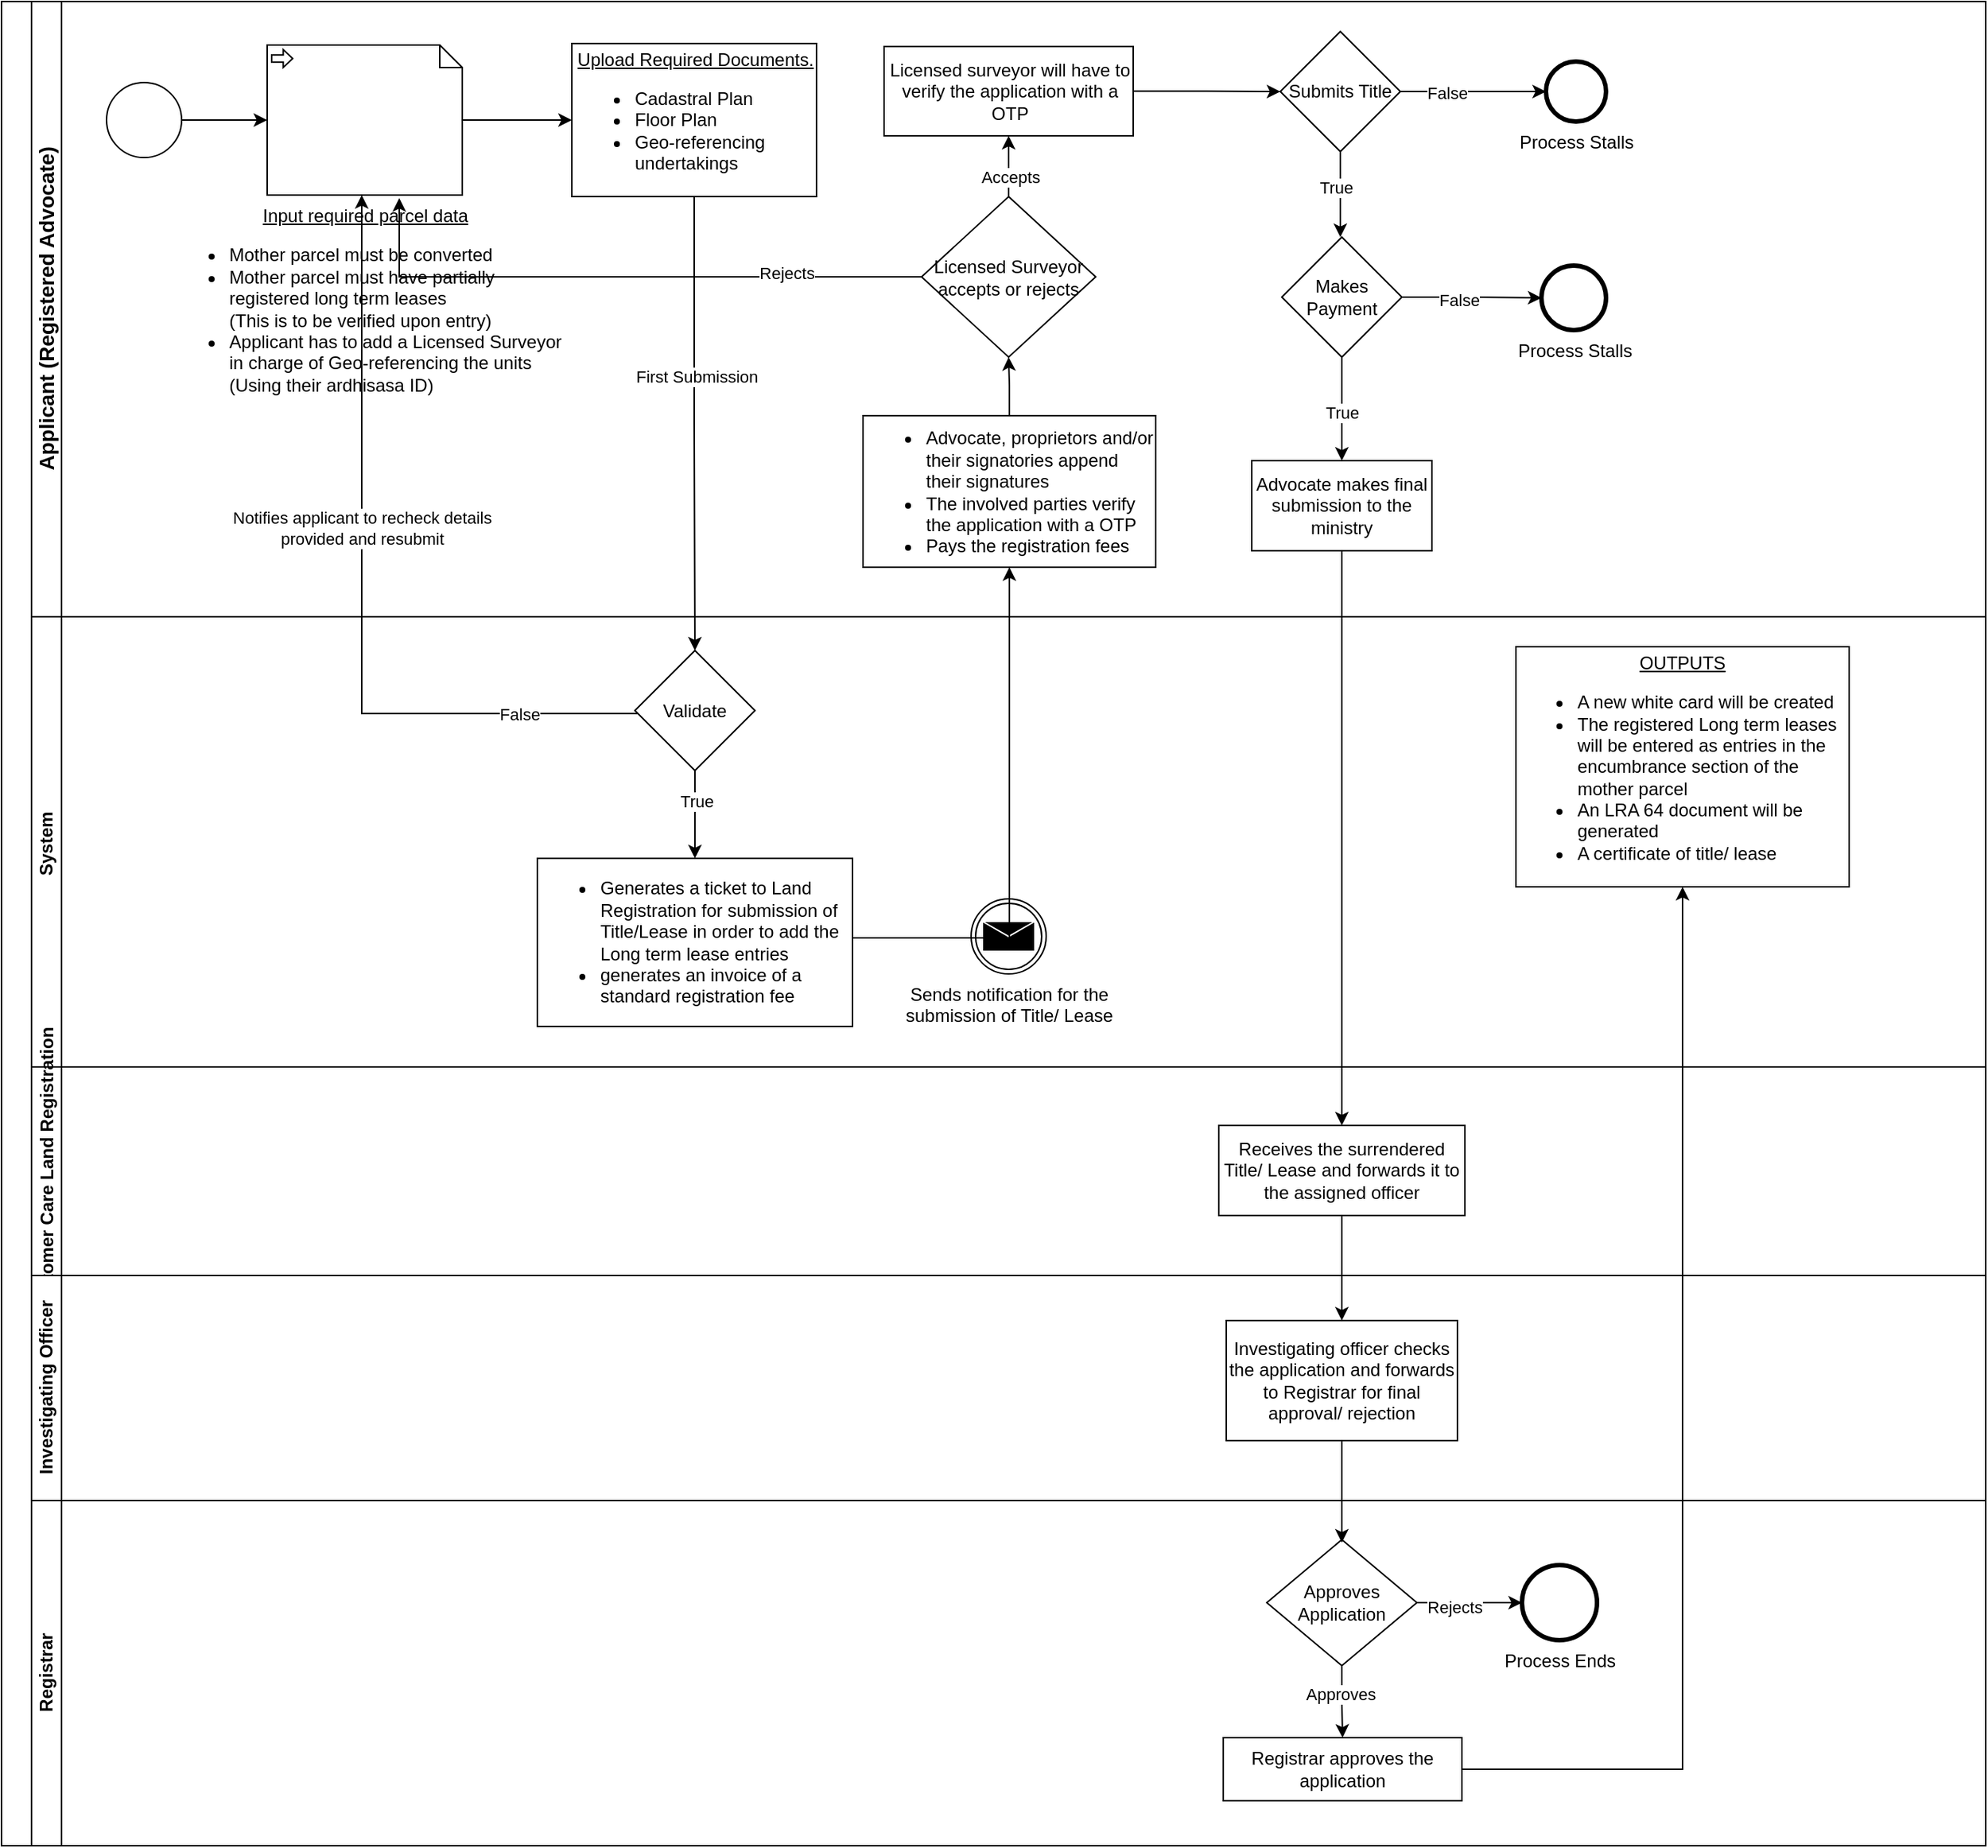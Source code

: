 <mxfile version="21.6.7" type="github">
  <diagram name="Page-1" id="zKLuLcW5GbtrUlBjLjGT">
    <mxGraphModel dx="839" dy="1934" grid="1" gridSize="10" guides="1" tooltips="1" connect="1" arrows="1" fold="1" page="1" pageScale="1" pageWidth="850" pageHeight="1100" math="0" shadow="0">
      <root>
        <mxCell id="0" />
        <mxCell id="1" parent="0" />
        <mxCell id="bkh3wVoVRuTMWUW65u7u-1" value="" style="swimlane;html=1;childLayout=stackLayout;resizeParent=1;resizeParentMax=0;horizontal=0;startSize=20;horizontalStack=0;whiteSpace=wrap;" vertex="1" parent="1">
          <mxGeometry x="38" y="-27" width="1322" height="1229" as="geometry" />
        </mxCell>
        <mxCell id="bkh3wVoVRuTMWUW65u7u-2" value="&lt;font style=&quot;font-size: 14px;&quot;&gt;Applicant (Registered Advocate)&lt;/font&gt;" style="swimlane;html=1;startSize=20;horizontal=0;" vertex="1" parent="bkh3wVoVRuTMWUW65u7u-1">
          <mxGeometry x="20" width="1302" height="410" as="geometry" />
        </mxCell>
        <mxCell id="bkh3wVoVRuTMWUW65u7u-3" value="" style="edgeStyle=orthogonalEdgeStyle;rounded=0;orthogonalLoop=1;jettySize=auto;html=1;entryX=0;entryY=0.5;entryDx=0;entryDy=0;entryPerimeter=0;" edge="1" parent="bkh3wVoVRuTMWUW65u7u-2" source="bkh3wVoVRuTMWUW65u7u-4" target="bkh3wVoVRuTMWUW65u7u-7">
          <mxGeometry relative="1" as="geometry">
            <mxPoint x="160" y="55" as="targetPoint" />
          </mxGeometry>
        </mxCell>
        <mxCell id="bkh3wVoVRuTMWUW65u7u-4" value="" style="points=[[0.145,0.145,0],[0.5,0,0],[0.855,0.145,0],[1,0.5,0],[0.855,0.855,0],[0.5,1,0],[0.145,0.855,0],[0,0.5,0]];shape=mxgraph.bpmn.event;html=1;verticalLabelPosition=bottom;labelBackgroundColor=#ffffff;verticalAlign=top;align=center;perimeter=ellipsePerimeter;outlineConnect=0;aspect=fixed;outline=standard;symbol=general;" vertex="1" parent="bkh3wVoVRuTMWUW65u7u-2">
          <mxGeometry x="50" y="54" width="50" height="50" as="geometry" />
        </mxCell>
        <mxCell id="bkh3wVoVRuTMWUW65u7u-5" value="&lt;div style=&quot;text-align: center;&quot;&gt;&lt;span style=&quot;background-color: initial;&quot;&gt;&lt;u&gt;Upload Required Documents.&lt;/u&gt;&lt;/span&gt;&lt;/div&gt;&lt;div style=&quot;&quot;&gt;&lt;ul&gt;&lt;li&gt;&lt;span style=&quot;background-color: initial;&quot;&gt;Cadastral Plan&lt;/span&gt;&lt;/li&gt;&lt;li&gt;&lt;span style=&quot;background-color: initial;&quot;&gt;Floor Plan&lt;/span&gt;&lt;/li&gt;&lt;li&gt;&lt;span style=&quot;background-color: initial;&quot;&gt;Geo-referencing undertakings&lt;/span&gt;&lt;/li&gt;&lt;/ul&gt;&lt;/div&gt;" style="whiteSpace=wrap;html=1;align=left;" vertex="1" parent="bkh3wVoVRuTMWUW65u7u-2">
          <mxGeometry x="360" y="28" width="163" height="102" as="geometry" />
        </mxCell>
        <mxCell id="bkh3wVoVRuTMWUW65u7u-6" value="" style="edgeStyle=orthogonalEdgeStyle;rounded=0;orthogonalLoop=1;jettySize=auto;html=1;" edge="1" parent="bkh3wVoVRuTMWUW65u7u-2" source="bkh3wVoVRuTMWUW65u7u-7" target="bkh3wVoVRuTMWUW65u7u-5">
          <mxGeometry relative="1" as="geometry" />
        </mxCell>
        <mxCell id="bkh3wVoVRuTMWUW65u7u-7" value="&lt;u&gt;Input required parcel data&lt;/u&gt;&lt;br&gt;&lt;ul style=&quot;&quot;&gt;&lt;li style=&quot;text-align: left;&quot;&gt;Mother parcel must be converted&lt;/li&gt;&lt;li style=&quot;text-align: left;&quot;&gt;Mother parcel must have partially&lt;br&gt;registered long term leases&lt;br&gt;(This is to be verified upon entry)&lt;/li&gt;&lt;li style=&quot;text-align: left;&quot;&gt;Applicant has to add a Licensed Surveyor&lt;br&gt;in charge of Geo-referencing the units&lt;br&gt;(Using their ardhisasa ID)&lt;/li&gt;&lt;/ul&gt;" style="shape=mxgraph.bpmn.data;labelPosition=center;verticalLabelPosition=bottom;align=center;verticalAlign=top;size=15;html=1;bpmnTransferType=input;" vertex="1" parent="bkh3wVoVRuTMWUW65u7u-2">
          <mxGeometry x="157" y="29" width="130" height="100" as="geometry" />
        </mxCell>
        <mxCell id="bkh3wVoVRuTMWUW65u7u-106" value="" style="edgeStyle=orthogonalEdgeStyle;rounded=0;orthogonalLoop=1;jettySize=auto;html=1;" edge="1" parent="bkh3wVoVRuTMWUW65u7u-2" source="bkh3wVoVRuTMWUW65u7u-10" target="bkh3wVoVRuTMWUW65u7u-11">
          <mxGeometry relative="1" as="geometry" />
        </mxCell>
        <mxCell id="bkh3wVoVRuTMWUW65u7u-110" value="False" style="edgeLabel;html=1;align=center;verticalAlign=middle;resizable=0;points=[];" vertex="1" connectable="0" parent="bkh3wVoVRuTMWUW65u7u-106">
          <mxGeometry x="-0.372" y="-1" relative="1" as="geometry">
            <mxPoint as="offset" />
          </mxGeometry>
        </mxCell>
        <mxCell id="bkh3wVoVRuTMWUW65u7u-112" value="" style="edgeStyle=orthogonalEdgeStyle;rounded=0;orthogonalLoop=1;jettySize=auto;html=1;" edge="1" parent="bkh3wVoVRuTMWUW65u7u-2" source="bkh3wVoVRuTMWUW65u7u-10">
          <mxGeometry relative="1" as="geometry">
            <mxPoint x="872" y="157" as="targetPoint" />
          </mxGeometry>
        </mxCell>
        <mxCell id="bkh3wVoVRuTMWUW65u7u-113" value="True" style="edgeLabel;html=1;align=center;verticalAlign=middle;resizable=0;points=[];" vertex="1" connectable="0" parent="bkh3wVoVRuTMWUW65u7u-112">
          <mxGeometry x="-0.178" y="-3" relative="1" as="geometry">
            <mxPoint as="offset" />
          </mxGeometry>
        </mxCell>
        <mxCell id="bkh3wVoVRuTMWUW65u7u-10" value="Submits Title" style="rhombus;whiteSpace=wrap;html=1;align=center;" vertex="1" parent="bkh3wVoVRuTMWUW65u7u-2">
          <mxGeometry x="832" y="20" width="80" height="80" as="geometry" />
        </mxCell>
        <mxCell id="bkh3wVoVRuTMWUW65u7u-11" value="Process Stalls" style="points=[[0.145,0.145,0],[0.5,0,0],[0.855,0.145,0],[1,0.5,0],[0.855,0.855,0],[0.5,1,0],[0.145,0.855,0],[0,0.5,0]];shape=mxgraph.bpmn.event;html=1;verticalLabelPosition=bottom;labelBackgroundColor=#ffffff;verticalAlign=top;align=center;perimeter=ellipsePerimeter;outlineConnect=0;aspect=fixed;outline=end;symbol=terminate2;" vertex="1" parent="bkh3wVoVRuTMWUW65u7u-2">
          <mxGeometry x="1009" y="40" width="40" height="40" as="geometry" />
        </mxCell>
        <mxCell id="bkh3wVoVRuTMWUW65u7u-12" value="Process Stalls" style="points=[[0.145,0.145,0],[0.5,0,0],[0.855,0.145,0],[1,0.5,0],[0.855,0.855,0],[0.5,1,0],[0.145,0.855,0],[0,0.5,0]];shape=mxgraph.bpmn.event;html=1;verticalLabelPosition=bottom;labelBackgroundColor=#ffffff;verticalAlign=top;align=center;perimeter=ellipsePerimeter;outlineConnect=0;aspect=fixed;outline=end;symbol=terminate2;" vertex="1" parent="bkh3wVoVRuTMWUW65u7u-2">
          <mxGeometry x="1006" y="176" width="43" height="43" as="geometry" />
        </mxCell>
        <mxCell id="bkh3wVoVRuTMWUW65u7u-53" value="" style="edgeStyle=orthogonalEdgeStyle;rounded=0;orthogonalLoop=1;jettySize=auto;html=1;exitX=0;exitY=0.5;exitDx=0;exitDy=0;" edge="1" parent="bkh3wVoVRuTMWUW65u7u-2">
          <mxGeometry relative="1" as="geometry">
            <mxPoint x="220" y="129" as="targetPoint" />
            <Array as="points">
              <mxPoint x="220" y="475" />
            </Array>
            <mxPoint x="432" y="474.5" as="sourcePoint" />
          </mxGeometry>
        </mxCell>
        <mxCell id="bkh3wVoVRuTMWUW65u7u-54" value="False" style="edgeLabel;html=1;align=center;verticalAlign=middle;resizable=0;points=[];" vertex="1" connectable="0" parent="bkh3wVoVRuTMWUW65u7u-53">
          <mxGeometry x="-0.617" y="-1" relative="1" as="geometry">
            <mxPoint y="1" as="offset" />
          </mxGeometry>
        </mxCell>
        <mxCell id="bkh3wVoVRuTMWUW65u7u-55" value="Notifies applicant to recheck details&lt;br&gt;provided and resubmit" style="edgeLabel;html=1;align=center;verticalAlign=middle;resizable=0;points=[];" vertex="1" connectable="0" parent="bkh3wVoVRuTMWUW65u7u-53">
          <mxGeometry x="0.206" relative="1" as="geometry">
            <mxPoint as="offset" />
          </mxGeometry>
        </mxCell>
        <mxCell id="bkh3wVoVRuTMWUW65u7u-101" value="" style="edgeStyle=orthogonalEdgeStyle;rounded=0;orthogonalLoop=1;jettySize=auto;html=1;entryX=0.677;entryY=1.02;entryDx=0;entryDy=0;entryPerimeter=0;" edge="1" parent="bkh3wVoVRuTMWUW65u7u-2" source="bkh3wVoVRuTMWUW65u7u-95" target="bkh3wVoVRuTMWUW65u7u-7">
          <mxGeometry relative="1" as="geometry">
            <mxPoint x="514" y="227" as="targetPoint" />
          </mxGeometry>
        </mxCell>
        <mxCell id="bkh3wVoVRuTMWUW65u7u-102" value="Rejects" style="edgeLabel;html=1;align=center;verticalAlign=middle;resizable=0;points=[];" vertex="1" connectable="0" parent="bkh3wVoVRuTMWUW65u7u-101">
          <mxGeometry x="-0.548" y="-3" relative="1" as="geometry">
            <mxPoint as="offset" />
          </mxGeometry>
        </mxCell>
        <mxCell id="bkh3wVoVRuTMWUW65u7u-104" value="" style="edgeStyle=orthogonalEdgeStyle;rounded=0;orthogonalLoop=1;jettySize=auto;html=1;" edge="1" parent="bkh3wVoVRuTMWUW65u7u-2" source="bkh3wVoVRuTMWUW65u7u-95" target="bkh3wVoVRuTMWUW65u7u-103">
          <mxGeometry relative="1" as="geometry" />
        </mxCell>
        <mxCell id="bkh3wVoVRuTMWUW65u7u-109" value="Accepts" style="edgeLabel;html=1;align=center;verticalAlign=middle;resizable=0;points=[];" vertex="1" connectable="0" parent="bkh3wVoVRuTMWUW65u7u-104">
          <mxGeometry x="-0.355" y="-1" relative="1" as="geometry">
            <mxPoint as="offset" />
          </mxGeometry>
        </mxCell>
        <mxCell id="bkh3wVoVRuTMWUW65u7u-95" value="Licensed Surveyor&lt;br&gt;accepts or rejects" style="rhombus;whiteSpace=wrap;html=1;" vertex="1" parent="bkh3wVoVRuTMWUW65u7u-2">
          <mxGeometry x="593" y="130" width="116" height="107" as="geometry" />
        </mxCell>
        <mxCell id="bkh3wVoVRuTMWUW65u7u-105" value="" style="edgeStyle=orthogonalEdgeStyle;rounded=0;orthogonalLoop=1;jettySize=auto;html=1;" edge="1" parent="bkh3wVoVRuTMWUW65u7u-2" source="bkh3wVoVRuTMWUW65u7u-103" target="bkh3wVoVRuTMWUW65u7u-10">
          <mxGeometry relative="1" as="geometry" />
        </mxCell>
        <mxCell id="bkh3wVoVRuTMWUW65u7u-103" value="&lt;div style=&quot;text-align: center;&quot;&gt;&lt;span style=&quot;background-color: initial;&quot;&gt;Licensed surveyor will have to verify the application with a OTP&lt;/span&gt;&lt;/div&gt;" style="whiteSpace=wrap;html=1;align=left;" vertex="1" parent="bkh3wVoVRuTMWUW65u7u-2">
          <mxGeometry x="568" y="30" width="166" height="59.5" as="geometry" />
        </mxCell>
        <mxCell id="bkh3wVoVRuTMWUW65u7u-111" value="Advocate makes final submission to the ministry" style="whiteSpace=wrap;html=1;" vertex="1" parent="bkh3wVoVRuTMWUW65u7u-2">
          <mxGeometry x="813" y="306" width="120" height="60" as="geometry" />
        </mxCell>
        <mxCell id="bkh3wVoVRuTMWUW65u7u-121" value="" style="edgeStyle=orthogonalEdgeStyle;rounded=0;orthogonalLoop=1;jettySize=auto;html=1;" edge="1" parent="bkh3wVoVRuTMWUW65u7u-2" source="bkh3wVoVRuTMWUW65u7u-120" target="bkh3wVoVRuTMWUW65u7u-111">
          <mxGeometry relative="1" as="geometry" />
        </mxCell>
        <mxCell id="bkh3wVoVRuTMWUW65u7u-124" value="True" style="edgeLabel;html=1;align=center;verticalAlign=middle;resizable=0;points=[];" vertex="1" connectable="0" parent="bkh3wVoVRuTMWUW65u7u-121">
          <mxGeometry x="0.061" relative="1" as="geometry">
            <mxPoint as="offset" />
          </mxGeometry>
        </mxCell>
        <mxCell id="bkh3wVoVRuTMWUW65u7u-122" value="" style="edgeStyle=orthogonalEdgeStyle;rounded=0;orthogonalLoop=1;jettySize=auto;html=1;" edge="1" parent="bkh3wVoVRuTMWUW65u7u-2" source="bkh3wVoVRuTMWUW65u7u-120" target="bkh3wVoVRuTMWUW65u7u-12">
          <mxGeometry relative="1" as="geometry" />
        </mxCell>
        <mxCell id="bkh3wVoVRuTMWUW65u7u-123" value="False" style="edgeLabel;html=1;align=center;verticalAlign=middle;resizable=0;points=[];" vertex="1" connectable="0" parent="bkh3wVoVRuTMWUW65u7u-122">
          <mxGeometry x="-0.187" y="-2" relative="1" as="geometry">
            <mxPoint as="offset" />
          </mxGeometry>
        </mxCell>
        <mxCell id="bkh3wVoVRuTMWUW65u7u-120" value="Makes Payment" style="rhombus;whiteSpace=wrap;html=1;" vertex="1" parent="bkh3wVoVRuTMWUW65u7u-2">
          <mxGeometry x="833" y="157" width="80" height="80" as="geometry" />
        </mxCell>
        <mxCell id="bkh3wVoVRuTMWUW65u7u-19" value="System&amp;nbsp;" style="swimlane;html=1;startSize=20;horizontal=0;" vertex="1" parent="bkh3wVoVRuTMWUW65u7u-1">
          <mxGeometry x="20" y="410" width="1302" height="300" as="geometry" />
        </mxCell>
        <mxCell id="bkh3wVoVRuTMWUW65u7u-20" value="Validate" style="rhombus;whiteSpace=wrap;html=1;align=center;" vertex="1" parent="bkh3wVoVRuTMWUW65u7u-19">
          <mxGeometry x="402" y="22.5" width="80" height="80" as="geometry" />
        </mxCell>
        <mxCell id="bkh3wVoVRuTMWUW65u7u-21" value="&lt;ul&gt;&lt;li&gt;Generates a ticket to Land Registration for submission of Title/Lease in order to add the Long term lease entries&lt;/li&gt;&lt;li&gt;generates an invoice of a standard registration fee&lt;/li&gt;&lt;/ul&gt;" style="whiteSpace=wrap;html=1;align=left;" vertex="1" parent="bkh3wVoVRuTMWUW65u7u-19">
          <mxGeometry x="337" y="161" width="210" height="112" as="geometry" />
        </mxCell>
        <mxCell id="bkh3wVoVRuTMWUW65u7u-22" value="" style="edgeStyle=orthogonalEdgeStyle;rounded=0;orthogonalLoop=1;jettySize=auto;html=1;" edge="1" parent="bkh3wVoVRuTMWUW65u7u-19" source="bkh3wVoVRuTMWUW65u7u-20" target="bkh3wVoVRuTMWUW65u7u-21">
          <mxGeometry relative="1" as="geometry" />
        </mxCell>
        <mxCell id="bkh3wVoVRuTMWUW65u7u-23" value="True" style="edgeLabel;html=1;align=center;verticalAlign=middle;resizable=0;points=[];" vertex="1" connectable="0" parent="bkh3wVoVRuTMWUW65u7u-22">
          <mxGeometry x="-0.298" y="1" relative="1" as="geometry">
            <mxPoint as="offset" />
          </mxGeometry>
        </mxCell>
        <mxCell id="bkh3wVoVRuTMWUW65u7u-24" value="Sends notification for the&lt;br&gt;submission of Title/ Lease" style="points=[[0.145,0.145,0],[0.5,0,0],[0.855,0.145,0],[1,0.5,0],[0.855,0.855,0],[0.5,1,0],[0.145,0.855,0],[0,0.5,0]];shape=mxgraph.bpmn.event;html=1;verticalLabelPosition=bottom;labelBackgroundColor=#ffffff;verticalAlign=top;align=center;perimeter=ellipsePerimeter;outlineConnect=0;aspect=fixed;outline=throwing;symbol=message;" vertex="1" parent="bkh3wVoVRuTMWUW65u7u-19">
          <mxGeometry x="626" y="188" width="50" height="50" as="geometry" />
        </mxCell>
        <mxCell id="bkh3wVoVRuTMWUW65u7u-130" value="&lt;div style=&quot;&quot;&gt;&lt;u style=&quot;background-color: initial;&quot;&gt;OUTPUTS&lt;/u&gt;&lt;/div&gt;&lt;ul style=&quot;&quot;&gt;&lt;li style=&quot;text-align: left;&quot;&gt;A new white card will be created&lt;/li&gt;&lt;li style=&quot;text-align: left;&quot;&gt;The registered Long term leases will be entered as entries in the encumbrance section of the mother parcel&lt;/li&gt;&lt;li style=&quot;text-align: left;&quot;&gt;An LRA 64 document will be generated&lt;/li&gt;&lt;li style=&quot;text-align: left;&quot;&gt;A certificate of title/ lease&lt;/li&gt;&lt;/ul&gt;" style="whiteSpace=wrap;html=1;align=center;" vertex="1" parent="bkh3wVoVRuTMWUW65u7u-19">
          <mxGeometry x="989" y="20" width="222" height="160" as="geometry" />
        </mxCell>
        <mxCell id="bkh3wVoVRuTMWUW65u7u-32" value="Customer Care Land Registration" style="swimlane;html=1;startSize=20;horizontal=0;" vertex="1" parent="bkh3wVoVRuTMWUW65u7u-1">
          <mxGeometry x="20" y="710" width="1302" height="139" as="geometry" />
        </mxCell>
        <mxCell id="bkh3wVoVRuTMWUW65u7u-34" value="Receives the surrendered Title/ Lease and forwards it to the assigned officer" style="whiteSpace=wrap;html=1;" vertex="1" parent="bkh3wVoVRuTMWUW65u7u-32">
          <mxGeometry x="791" y="39" width="164" height="60" as="geometry" />
        </mxCell>
        <mxCell id="bkh3wVoVRuTMWUW65u7u-51" value="" style="edgeStyle=orthogonalEdgeStyle;rounded=0;orthogonalLoop=1;jettySize=auto;html=1;" edge="1" parent="bkh3wVoVRuTMWUW65u7u-1" source="bkh3wVoVRuTMWUW65u7u-5" target="bkh3wVoVRuTMWUW65u7u-20">
          <mxGeometry relative="1" as="geometry" />
        </mxCell>
        <mxCell id="bkh3wVoVRuTMWUW65u7u-52" value="First Submission" style="edgeLabel;html=1;align=center;verticalAlign=middle;resizable=0;points=[];" vertex="1" connectable="0" parent="bkh3wVoVRuTMWUW65u7u-51">
          <mxGeometry x="-0.209" y="1" relative="1" as="geometry">
            <mxPoint as="offset" />
          </mxGeometry>
        </mxCell>
        <mxCell id="bkh3wVoVRuTMWUW65u7u-80" value="Investigating Officer" style="swimlane;html=1;startSize=20;horizontal=0;" vertex="1" parent="bkh3wVoVRuTMWUW65u7u-1">
          <mxGeometry x="20" y="849" width="1302" height="150" as="geometry" />
        </mxCell>
        <mxCell id="bkh3wVoVRuTMWUW65u7u-81" value="Investigating officer checks the application and forwards to Registrar for final approval/ rejection" style="whiteSpace=wrap;html=1;" vertex="1" parent="bkh3wVoVRuTMWUW65u7u-80">
          <mxGeometry x="796" y="30" width="154" height="80" as="geometry" />
        </mxCell>
        <mxCell id="bkh3wVoVRuTMWUW65u7u-82" value="Registrar" style="swimlane;html=1;startSize=20;horizontal=0;" vertex="1" parent="bkh3wVoVRuTMWUW65u7u-1">
          <mxGeometry x="20" y="999" width="1302" height="230" as="geometry" />
        </mxCell>
        <mxCell id="bkh3wVoVRuTMWUW65u7u-83" value="Registrar approves the application" style="whiteSpace=wrap;html=1;" vertex="1" parent="bkh3wVoVRuTMWUW65u7u-82">
          <mxGeometry x="794" y="158" width="159" height="42" as="geometry" />
        </mxCell>
        <mxCell id="bkh3wVoVRuTMWUW65u7u-38" value="Process Ends" style="points=[[0.145,0.145,0],[0.5,0,0],[0.855,0.145,0],[1,0.5,0],[0.855,0.855,0],[0.5,1,0],[0.145,0.855,0],[0,0.5,0]];shape=mxgraph.bpmn.event;html=1;verticalLabelPosition=bottom;labelBackgroundColor=#ffffff;verticalAlign=top;align=center;perimeter=ellipsePerimeter;outlineConnect=0;aspect=fixed;outline=end;symbol=terminate2;" vertex="1" parent="bkh3wVoVRuTMWUW65u7u-82">
          <mxGeometry x="993" y="43" width="50" height="50" as="geometry" />
        </mxCell>
        <mxCell id="bkh3wVoVRuTMWUW65u7u-126" value="" style="edgeStyle=orthogonalEdgeStyle;rounded=0;orthogonalLoop=1;jettySize=auto;html=1;" edge="1" parent="bkh3wVoVRuTMWUW65u7u-82" source="bkh3wVoVRuTMWUW65u7u-125" target="bkh3wVoVRuTMWUW65u7u-83">
          <mxGeometry relative="1" as="geometry" />
        </mxCell>
        <mxCell id="bkh3wVoVRuTMWUW65u7u-128" value="Approves" style="edgeLabel;html=1;align=center;verticalAlign=middle;resizable=0;points=[];" vertex="1" connectable="0" parent="bkh3wVoVRuTMWUW65u7u-126">
          <mxGeometry x="-0.216" y="-1" relative="1" as="geometry">
            <mxPoint as="offset" />
          </mxGeometry>
        </mxCell>
        <mxCell id="bkh3wVoVRuTMWUW65u7u-127" value="" style="edgeStyle=orthogonalEdgeStyle;rounded=0;orthogonalLoop=1;jettySize=auto;html=1;" edge="1" parent="bkh3wVoVRuTMWUW65u7u-82" source="bkh3wVoVRuTMWUW65u7u-125" target="bkh3wVoVRuTMWUW65u7u-38">
          <mxGeometry relative="1" as="geometry" />
        </mxCell>
        <mxCell id="bkh3wVoVRuTMWUW65u7u-129" value="Rejects" style="edgeLabel;html=1;align=center;verticalAlign=middle;resizable=0;points=[];" vertex="1" connectable="0" parent="bkh3wVoVRuTMWUW65u7u-127">
          <mxGeometry x="-0.286" y="-3" relative="1" as="geometry">
            <mxPoint as="offset" />
          </mxGeometry>
        </mxCell>
        <mxCell id="bkh3wVoVRuTMWUW65u7u-125" value="Approves Application" style="rhombus;whiteSpace=wrap;html=1;" vertex="1" parent="bkh3wVoVRuTMWUW65u7u-82">
          <mxGeometry x="823" y="26" width="100" height="84" as="geometry" />
        </mxCell>
        <mxCell id="bkh3wVoVRuTMWUW65u7u-89" value="" style="edgeStyle=orthogonalEdgeStyle;rounded=0;orthogonalLoop=1;jettySize=auto;html=1;" edge="1" parent="bkh3wVoVRuTMWUW65u7u-1" source="bkh3wVoVRuTMWUW65u7u-81">
          <mxGeometry relative="1" as="geometry">
            <mxPoint x="893" y="1027" as="targetPoint" />
          </mxGeometry>
        </mxCell>
        <mxCell id="bkh3wVoVRuTMWUW65u7u-115" value="" style="edgeStyle=orthogonalEdgeStyle;rounded=0;orthogonalLoop=1;jettySize=auto;html=1;entryX=0.5;entryY=0;entryDx=0;entryDy=0;" edge="1" parent="bkh3wVoVRuTMWUW65u7u-1" source="bkh3wVoVRuTMWUW65u7u-111" target="bkh3wVoVRuTMWUW65u7u-34">
          <mxGeometry relative="1" as="geometry">
            <mxPoint x="893" y="672" as="targetPoint" />
          </mxGeometry>
        </mxCell>
        <mxCell id="bkh3wVoVRuTMWUW65u7u-119" value="" style="edgeStyle=orthogonalEdgeStyle;rounded=0;orthogonalLoop=1;jettySize=auto;html=1;" edge="1" parent="bkh3wVoVRuTMWUW65u7u-1" source="bkh3wVoVRuTMWUW65u7u-34" target="bkh3wVoVRuTMWUW65u7u-81">
          <mxGeometry relative="1" as="geometry" />
        </mxCell>
        <mxCell id="bkh3wVoVRuTMWUW65u7u-131" value="" style="edgeStyle=orthogonalEdgeStyle;rounded=0;orthogonalLoop=1;jettySize=auto;html=1;" edge="1" parent="bkh3wVoVRuTMWUW65u7u-1" source="bkh3wVoVRuTMWUW65u7u-83" target="bkh3wVoVRuTMWUW65u7u-130">
          <mxGeometry relative="1" as="geometry" />
        </mxCell>
        <mxCell id="bkh3wVoVRuTMWUW65u7u-96" value="" style="edgeStyle=orthogonalEdgeStyle;rounded=0;orthogonalLoop=1;jettySize=auto;html=1;" edge="1" parent="1" source="bkh3wVoVRuTMWUW65u7u-92" target="bkh3wVoVRuTMWUW65u7u-95">
          <mxGeometry relative="1" as="geometry" />
        </mxCell>
        <mxCell id="bkh3wVoVRuTMWUW65u7u-92" value="&lt;ul&gt;&lt;li&gt;Advocate, proprietors and/or their signatories append their signatures&lt;/li&gt;&lt;li&gt;The involved parties verify the application with a OTP&lt;/li&gt;&lt;li&gt;Pays the registration fees&lt;/li&gt;&lt;/ul&gt;" style="whiteSpace=wrap;html=1;align=left;" vertex="1" parent="1">
          <mxGeometry x="612" y="249" width="195" height="101" as="geometry" />
        </mxCell>
        <mxCell id="bkh3wVoVRuTMWUW65u7u-58" value="" style="edgeStyle=orthogonalEdgeStyle;rounded=0;orthogonalLoop=1;jettySize=auto;html=1;exitX=1;exitY=0.5;exitDx=0;exitDy=0;entryX=0.5;entryY=1;entryDx=0;entryDy=0;" edge="1" parent="1" source="bkh3wVoVRuTMWUW65u7u-21" target="bkh3wVoVRuTMWUW65u7u-92">
          <mxGeometry relative="1" as="geometry">
            <mxPoint x="578" y="579.5" as="sourcePoint" />
            <mxPoint x="696" y="380" as="targetPoint" />
            <Array as="points">
              <mxPoint x="605" y="597" />
              <mxPoint x="710" y="597" />
            </Array>
          </mxGeometry>
        </mxCell>
      </root>
    </mxGraphModel>
  </diagram>
</mxfile>
